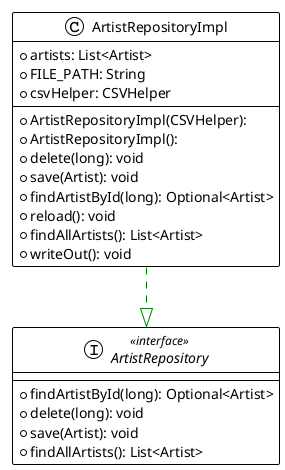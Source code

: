 @startuml

!theme plain
top to bottom direction
skinparam linetype ortho

interface ArtistRepository << interface >> {
  + findArtistById(long): Optional<Artist>
  + delete(long): void
  + save(Artist): void
  + findAllArtists(): List<Artist>
}
class ArtistRepositoryImpl {
  + ArtistRepositoryImpl(CSVHelper): 
  + ArtistRepositoryImpl(): 
  + artists: List<Artist>
  + FILE_PATH: String
  + csvHelper: CSVHelper
  + delete(long): void
  + save(Artist): void
  + findArtistById(long): Optional<Artist>
  + reload(): void
  + findAllArtists(): List<Artist>
  + writeOut(): void
}

ArtistRepositoryImpl  -[#008200,dashed]-^  ArtistRepository     
@enduml
